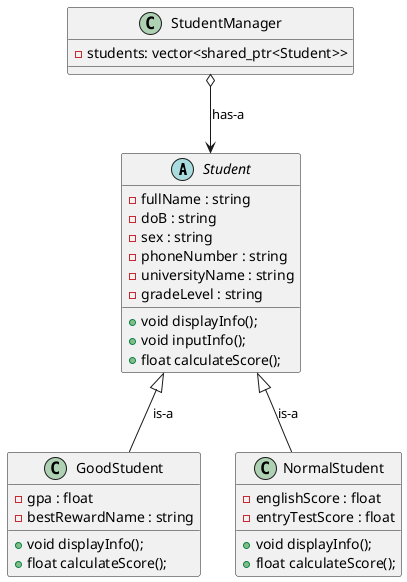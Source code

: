 @startuml
abstract class Student {
    - fullName : string
    - doB : string
    - sex : string
    - phoneNumber : string
    - universityName : string
    - gradeLevel : string
    + void displayInfo();
    + void inputInfo();
    + float calculateScore();
}

class GoodStudent {
    - gpa : float
    - bestRewardName : string
    + void displayInfo();
    + float calculateScore(); 
}

class NormalStudent {
    - englishScore : float
    - entryTestScore : float
    + void displayInfo();
    + float calculateScore(); 
}

class StudentManager{
    - students: vector<shared_ptr<Student>>
}

Student <|-- GoodStudent : is-a 
Student <|-- NormalStudent : is-a 
StudentManager o--> Student : has-a
@enduml
